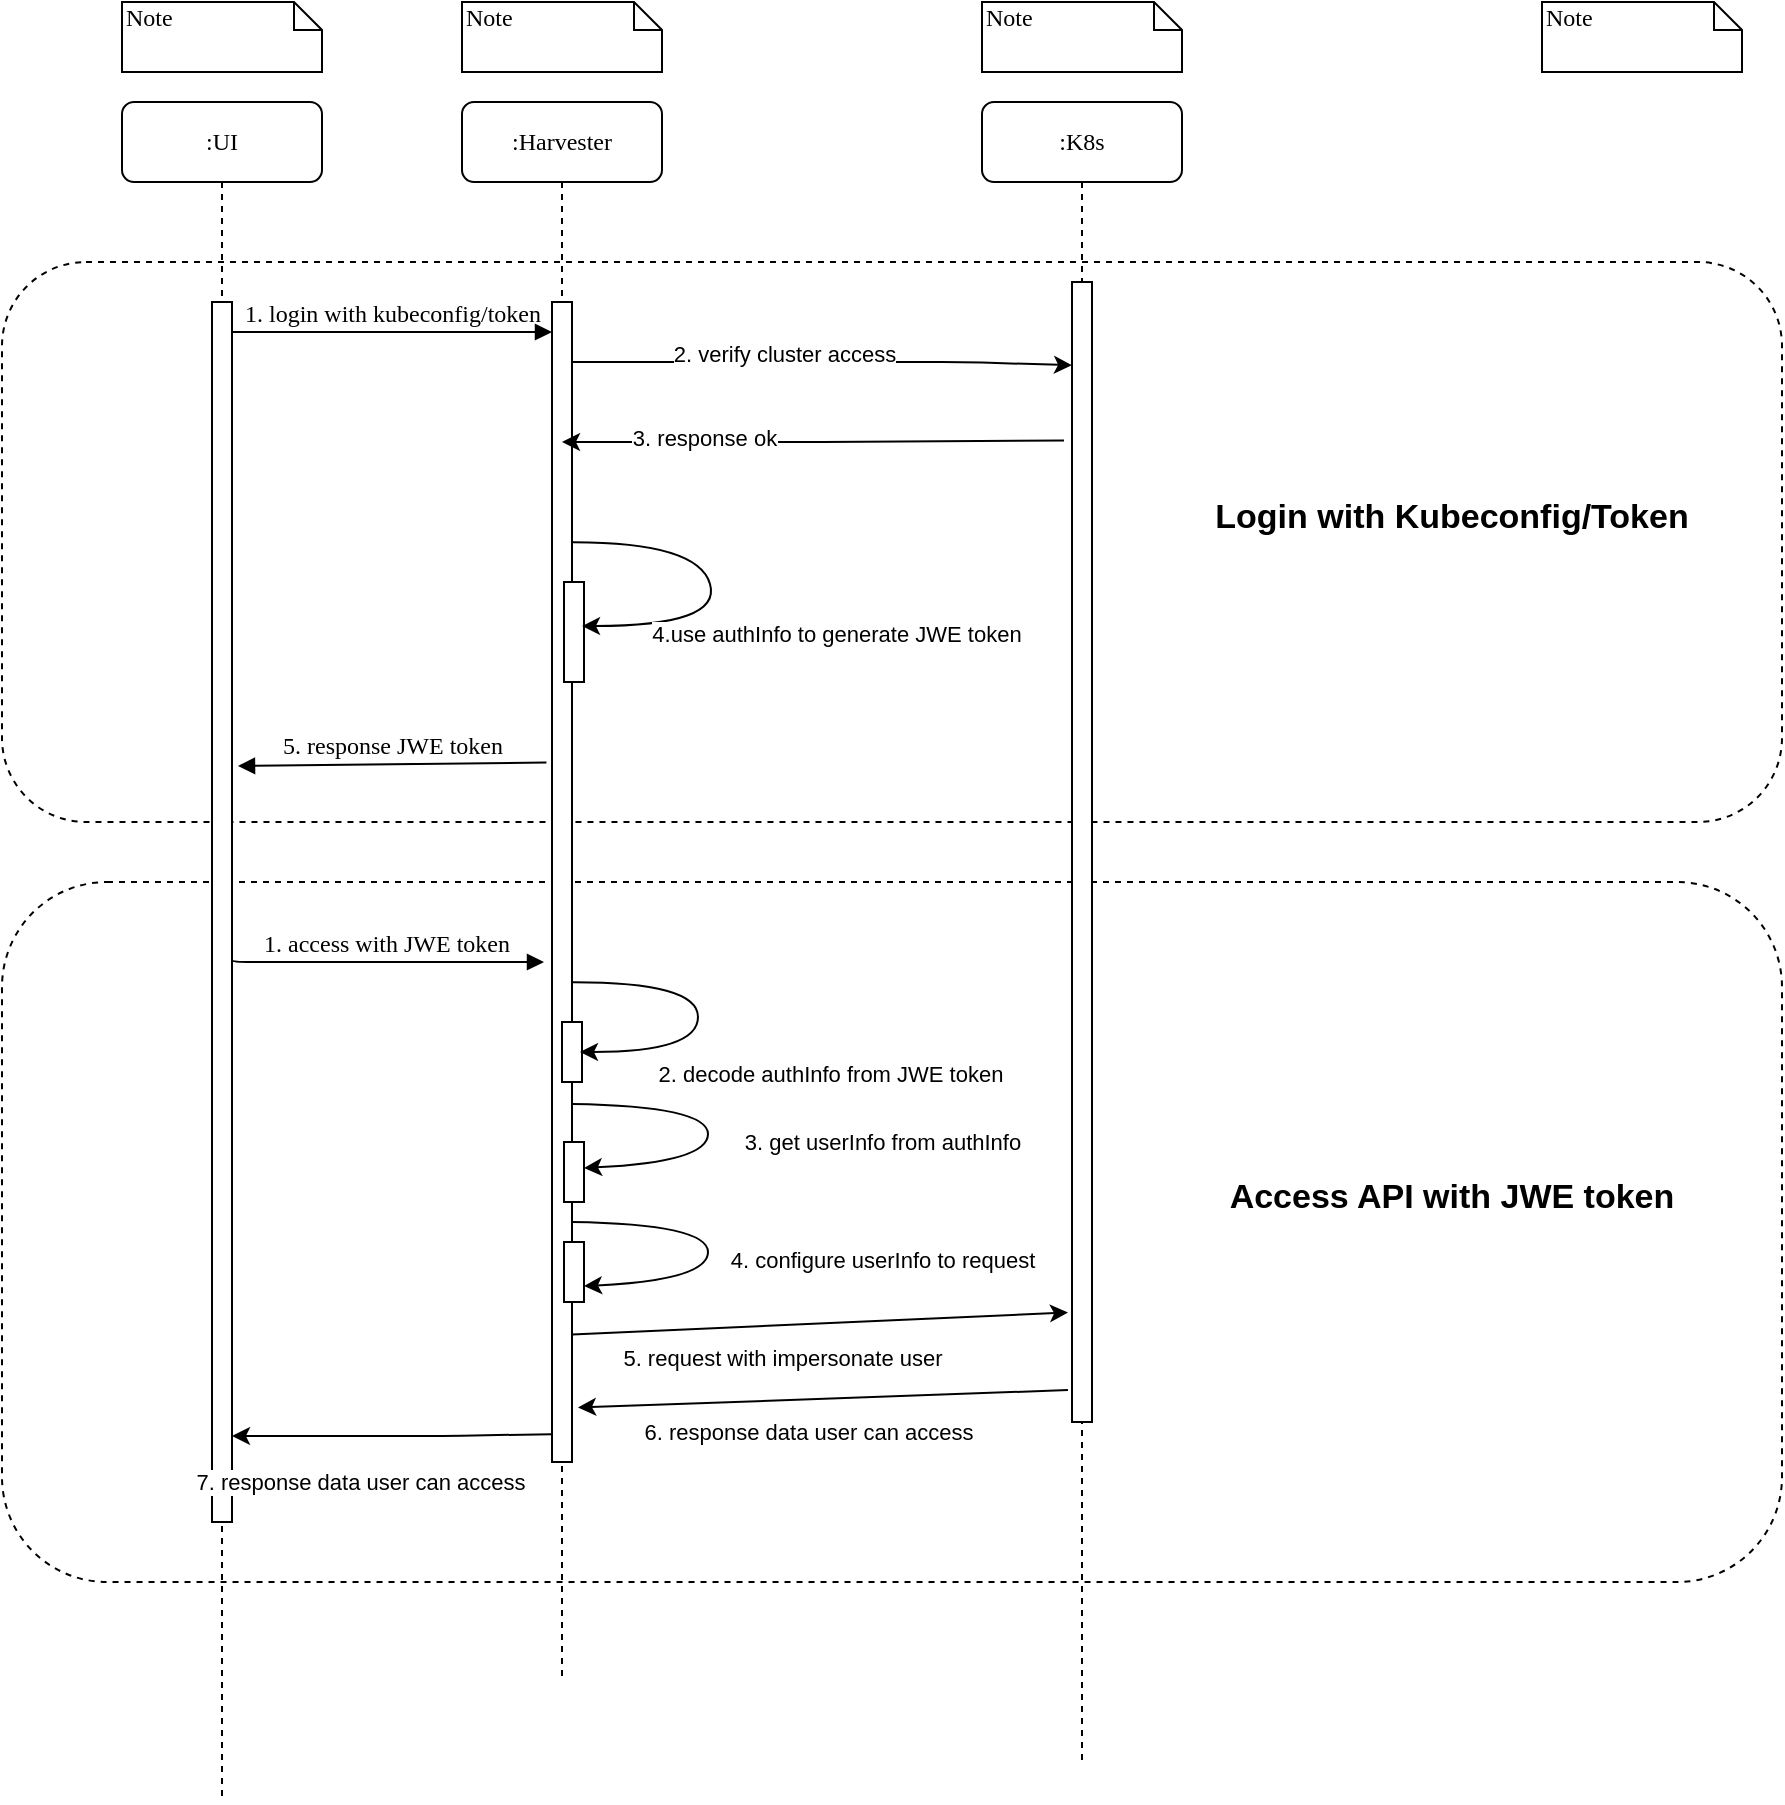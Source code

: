 <mxfile version="13.7.3" type="github">
  <diagram name="Page-1" id="13e1069c-82ec-6db2-03f1-153e76fe0fe0">
    <mxGraphModel dx="1213" dy="679" grid="1" gridSize="10" guides="1" tooltips="1" connect="1" arrows="1" fold="1" page="1" pageScale="1" pageWidth="1100" pageHeight="850" background="#ffffff" math="0" shadow="0">
      <root>
        <mxCell id="0" />
        <mxCell id="1" parent="0" />
        <mxCell id="XttoN6E2yqydup3tI62v-33" value="" style="rounded=1;whiteSpace=wrap;html=1;dashed=1;" vertex="1" parent="1">
          <mxGeometry x="40" y="160" width="890" height="280" as="geometry" />
        </mxCell>
        <mxCell id="XttoN6E2yqydup3tI62v-30" value="" style="rounded=1;whiteSpace=wrap;html=1;dashed=1;" vertex="1" parent="1">
          <mxGeometry x="40" y="470" width="890" height="350" as="geometry" />
        </mxCell>
        <mxCell id="7baba1c4bc27f4b0-2" value=":Harvester" style="shape=umlLifeline;perimeter=lifelinePerimeter;whiteSpace=wrap;html=1;container=1;collapsible=0;recursiveResize=0;outlineConnect=0;rounded=1;shadow=0;comic=0;labelBackgroundColor=none;strokeWidth=1;fontFamily=Verdana;fontSize=12;align=center;" parent="1" vertex="1">
          <mxGeometry x="270" y="80" width="100" height="790" as="geometry" />
        </mxCell>
        <mxCell id="7baba1c4bc27f4b0-10" value="" style="html=1;points=[];perimeter=orthogonalPerimeter;rounded=0;shadow=0;comic=0;labelBackgroundColor=none;strokeWidth=1;fontFamily=Verdana;fontSize=12;align=center;" parent="7baba1c4bc27f4b0-2" vertex="1">
          <mxGeometry x="45" y="100" width="10" height="580" as="geometry" />
        </mxCell>
        <mxCell id="XttoN6E2yqydup3tI62v-2" value="" style="html=1;points=[];perimeter=orthogonalPerimeter;rounded=0;shadow=0;comic=0;labelBackgroundColor=none;strokeWidth=1;fontFamily=Verdana;fontSize=12;align=center;" vertex="1" parent="7baba1c4bc27f4b0-2">
          <mxGeometry x="51" y="240" width="10" height="50" as="geometry" />
        </mxCell>
        <mxCell id="XttoN6E2yqydup3tI62v-20" value="" style="html=1;points=[];perimeter=orthogonalPerimeter;rounded=0;shadow=0;comic=0;labelBackgroundColor=none;strokeWidth=1;fontFamily=Verdana;fontSize=12;align=center;" vertex="1" parent="7baba1c4bc27f4b0-2">
          <mxGeometry x="51" y="570" width="10" height="30" as="geometry" />
        </mxCell>
        <mxCell id="XttoN6E2yqydup3tI62v-17" value="" style="html=1;points=[];perimeter=orthogonalPerimeter;rounded=0;shadow=0;comic=0;labelBackgroundColor=none;strokeWidth=1;fontFamily=Verdana;fontSize=12;align=center;" vertex="1" parent="7baba1c4bc27f4b0-2">
          <mxGeometry x="51" y="520" width="10" height="30" as="geometry" />
        </mxCell>
        <mxCell id="7baba1c4bc27f4b0-3" value=":K8s" style="shape=umlLifeline;perimeter=lifelinePerimeter;whiteSpace=wrap;html=1;container=1;collapsible=0;recursiveResize=0;outlineConnect=0;rounded=1;shadow=0;comic=0;labelBackgroundColor=none;strokeWidth=1;fontFamily=Verdana;fontSize=12;align=center;" parent="1" vertex="1">
          <mxGeometry x="530" y="80" width="100" height="830" as="geometry" />
        </mxCell>
        <mxCell id="7baba1c4bc27f4b0-13" value="" style="html=1;points=[];perimeter=orthogonalPerimeter;rounded=0;shadow=0;comic=0;labelBackgroundColor=none;strokeWidth=1;fontFamily=Verdana;fontSize=12;align=center;" parent="7baba1c4bc27f4b0-3" vertex="1">
          <mxGeometry x="45" y="90" width="10" height="570" as="geometry" />
        </mxCell>
        <mxCell id="7baba1c4bc27f4b0-8" value=":UI" style="shape=umlLifeline;perimeter=lifelinePerimeter;whiteSpace=wrap;html=1;container=1;collapsible=0;recursiveResize=0;outlineConnect=0;rounded=1;shadow=0;comic=0;labelBackgroundColor=none;strokeWidth=1;fontFamily=Verdana;fontSize=12;align=center;" parent="1" vertex="1">
          <mxGeometry x="100" y="80" width="100" height="850" as="geometry" />
        </mxCell>
        <mxCell id="7baba1c4bc27f4b0-9" value="" style="html=1;points=[];perimeter=orthogonalPerimeter;rounded=0;shadow=0;comic=0;labelBackgroundColor=none;strokeWidth=1;fontFamily=Verdana;fontSize=12;align=center;" parent="7baba1c4bc27f4b0-8" vertex="1">
          <mxGeometry x="45" y="100" width="10" height="610" as="geometry" />
        </mxCell>
        <mxCell id="7baba1c4bc27f4b0-23" value="5. response JWE token" style="html=1;verticalAlign=bottom;endArrow=block;labelBackgroundColor=none;fontFamily=Verdana;fontSize=12;exitX=-0.278;exitY=0.397;exitDx=0;exitDy=0;exitPerimeter=0;" parent="1" source="7baba1c4bc27f4b0-10" edge="1">
          <mxGeometry relative="1" as="geometry">
            <mxPoint x="310" y="412" as="sourcePoint" />
            <mxPoint x="158" y="412" as="targetPoint" />
          </mxGeometry>
        </mxCell>
        <mxCell id="7baba1c4bc27f4b0-11" value="1. login with kubeconfig/token" style="html=1;verticalAlign=bottom;endArrow=block;entryX=0;entryY=0;labelBackgroundColor=none;fontFamily=Verdana;fontSize=12;edgeStyle=elbowEdgeStyle;elbow=vertical;" parent="1" edge="1">
          <mxGeometry relative="1" as="geometry">
            <mxPoint x="155" y="195" as="sourcePoint" />
            <mxPoint x="315" y="195.0" as="targetPoint" />
          </mxGeometry>
        </mxCell>
        <mxCell id="7baba1c4bc27f4b0-40" value="Note" style="shape=note;whiteSpace=wrap;html=1;size=14;verticalAlign=top;align=left;spacingTop=-6;rounded=0;shadow=0;comic=0;labelBackgroundColor=none;strokeWidth=1;fontFamily=Verdana;fontSize=12" parent="1" vertex="1">
          <mxGeometry x="100" y="30" width="100" height="35" as="geometry" />
        </mxCell>
        <mxCell id="7baba1c4bc27f4b0-41" value="Note" style="shape=note;whiteSpace=wrap;html=1;size=14;verticalAlign=top;align=left;spacingTop=-6;rounded=0;shadow=0;comic=0;labelBackgroundColor=none;strokeWidth=1;fontFamily=Verdana;fontSize=12" parent="1" vertex="1">
          <mxGeometry x="270" y="30" width="100" height="35" as="geometry" />
        </mxCell>
        <mxCell id="7baba1c4bc27f4b0-42" value="Note" style="shape=note;whiteSpace=wrap;html=1;size=14;verticalAlign=top;align=left;spacingTop=-6;rounded=0;shadow=0;comic=0;labelBackgroundColor=none;strokeWidth=1;fontFamily=Verdana;fontSize=12" parent="1" vertex="1">
          <mxGeometry x="530" y="30" width="100" height="35" as="geometry" />
        </mxCell>
        <mxCell id="7baba1c4bc27f4b0-43" value="Note" style="shape=note;whiteSpace=wrap;html=1;size=14;verticalAlign=top;align=left;spacingTop=-6;rounded=0;shadow=0;comic=0;labelBackgroundColor=none;strokeWidth=1;fontFamily=Verdana;fontSize=12" parent="1" vertex="1">
          <mxGeometry x="810" y="30" width="100" height="35" as="geometry" />
        </mxCell>
        <mxCell id="XttoN6E2yqydup3tI62v-7" value="" style="endArrow=classic;html=1;entryX=0;entryY=0.073;entryDx=0;entryDy=0;entryPerimeter=0;" edge="1" parent="1" source="7baba1c4bc27f4b0-10" target="7baba1c4bc27f4b0-13">
          <mxGeometry width="50" height="50" relative="1" as="geometry">
            <mxPoint x="330" y="210" as="sourcePoint" />
            <mxPoint x="570" y="210" as="targetPoint" />
            <Array as="points">
              <mxPoint x="520" y="210" />
            </Array>
          </mxGeometry>
        </mxCell>
        <mxCell id="XttoN6E2yqydup3tI62v-8" value="2. verify cluster access" style="edgeLabel;html=1;align=center;verticalAlign=middle;resizable=0;points=[];" vertex="1" connectable="0" parent="XttoN6E2yqydup3tI62v-7">
          <mxGeometry x="-0.484" y="4" relative="1" as="geometry">
            <mxPoint x="41" as="offset" />
          </mxGeometry>
        </mxCell>
        <mxCell id="XttoN6E2yqydup3tI62v-9" value="" style="endArrow=classic;html=1;exitX=-0.4;exitY=0.139;exitDx=0;exitDy=0;exitPerimeter=0;" edge="1" parent="1" source="7baba1c4bc27f4b0-13" target="7baba1c4bc27f4b0-2">
          <mxGeometry width="50" height="50" relative="1" as="geometry">
            <mxPoint x="560" y="250" as="sourcePoint" />
            <mxPoint x="350" y="314" as="targetPoint" />
            <Array as="points">
              <mxPoint x="460" y="250" />
            </Array>
          </mxGeometry>
        </mxCell>
        <mxCell id="XttoN6E2yqydup3tI62v-10" value="3. response ok" style="edgeLabel;html=1;align=center;verticalAlign=middle;resizable=0;points=[];" vertex="1" connectable="0" parent="XttoN6E2yqydup3tI62v-9">
          <mxGeometry x="0.433" y="-2" relative="1" as="geometry">
            <mxPoint as="offset" />
          </mxGeometry>
        </mxCell>
        <mxCell id="XttoN6E2yqydup3tI62v-3" value="" style="curved=1;endArrow=classic;html=1;exitX=1.2;exitY=0.095;exitDx=0;exitDy=0;exitPerimeter=0;entryX=1.1;entryY=0.217;entryDx=0;entryDy=0;entryPerimeter=0;" edge="1" parent="1">
          <mxGeometry width="50" height="50" relative="1" as="geometry">
            <mxPoint x="325" y="300.15" as="sourcePoint" />
            <mxPoint x="330" y="342.04" as="targetPoint" />
            <Array as="points">
              <mxPoint x="388" y="300" />
              <mxPoint x="400" y="342" />
            </Array>
          </mxGeometry>
        </mxCell>
        <mxCell id="XttoN6E2yqydup3tI62v-6" value="4.use authInfo to generate JWE token" style="edgeLabel;html=1;align=center;verticalAlign=middle;resizable=0;points=[];" vertex="1" connectable="0" parent="XttoN6E2yqydup3tI62v-3">
          <mxGeometry x="-0.649" y="-1" relative="1" as="geometry">
            <mxPoint x="101.01" y="44.79" as="offset" />
          </mxGeometry>
        </mxCell>
        <mxCell id="XttoN6E2yqydup3tI62v-13" value="1. access with JWE token" style="html=1;verticalAlign=bottom;endArrow=block;labelBackgroundColor=none;fontFamily=Verdana;fontSize=12;edgeStyle=elbowEdgeStyle;elbow=vertical;entryX=-0.4;entryY=0.584;entryDx=0;entryDy=0;entryPerimeter=0;exitX=1;exitY=0.539;exitDx=0;exitDy=0;exitPerimeter=0;" edge="1" parent="1" source="7baba1c4bc27f4b0-9">
          <mxGeometry relative="1" as="geometry">
            <mxPoint x="180" y="510" as="sourcePoint" />
            <mxPoint x="311" y="509.88" as="targetPoint" />
            <Array as="points">
              <mxPoint x="230" y="510" />
            </Array>
          </mxGeometry>
        </mxCell>
        <mxCell id="XttoN6E2yqydup3tI62v-14" value="" style="html=1;points=[];perimeter=orthogonalPerimeter;rounded=0;shadow=0;comic=0;labelBackgroundColor=none;strokeWidth=1;fontFamily=Verdana;fontSize=12;align=center;" vertex="1" parent="1">
          <mxGeometry x="320" y="540" width="10" height="30" as="geometry" />
        </mxCell>
        <mxCell id="XttoN6E2yqydup3tI62v-15" value="" style="curved=1;endArrow=classic;html=1;exitX=1.2;exitY=0.095;exitDx=0;exitDy=0;exitPerimeter=0;entryX=0.9;entryY=0.5;entryDx=0;entryDy=0;entryPerimeter=0;" edge="1" parent="1" target="XttoN6E2yqydup3tI62v-14">
          <mxGeometry width="50" height="50" relative="1" as="geometry">
            <mxPoint x="325" y="520.15" as="sourcePoint" />
            <mxPoint x="330" y="562.04" as="targetPoint" />
            <Array as="points">
              <mxPoint x="388" y="520" />
              <mxPoint x="388" y="555" />
            </Array>
          </mxGeometry>
        </mxCell>
        <mxCell id="XttoN6E2yqydup3tI62v-16" value="2. decode authInfo from JWE token" style="edgeLabel;html=1;align=center;verticalAlign=middle;resizable=0;points=[];" vertex="1" connectable="0" parent="XttoN6E2yqydup3tI62v-15">
          <mxGeometry x="-0.649" y="-1" relative="1" as="geometry">
            <mxPoint x="101.01" y="44.79" as="offset" />
          </mxGeometry>
        </mxCell>
        <mxCell id="XttoN6E2yqydup3tI62v-18" value="" style="curved=1;endArrow=classic;html=1;entryX=1;entryY=0.433;entryDx=0;entryDy=0;entryPerimeter=0;exitX=1;exitY=0.735;exitDx=0;exitDy=0;exitPerimeter=0;" edge="1" parent="1" target="XttoN6E2yqydup3tI62v-17">
          <mxGeometry width="50" height="50" relative="1" as="geometry">
            <mxPoint x="325" y="580.95" as="sourcePoint" />
            <mxPoint x="335" y="624.04" as="targetPoint" />
            <Array as="points">
              <mxPoint x="393" y="582" />
              <mxPoint x="393" y="610" />
            </Array>
          </mxGeometry>
        </mxCell>
        <mxCell id="XttoN6E2yqydup3tI62v-19" value="3. get userInfo from authInfo" style="edgeLabel;html=1;align=center;verticalAlign=middle;resizable=0;points=[];" vertex="1" connectable="0" parent="XttoN6E2yqydup3tI62v-18">
          <mxGeometry x="-0.649" y="-1" relative="1" as="geometry">
            <mxPoint x="127.02" y="17.62" as="offset" />
          </mxGeometry>
        </mxCell>
        <mxCell id="XttoN6E2yqydup3tI62v-21" value="" style="curved=1;endArrow=classic;html=1;entryX=1;entryY=0.433;entryDx=0;entryDy=0;entryPerimeter=0;exitX=1;exitY=0.735;exitDx=0;exitDy=0;exitPerimeter=0;" edge="1" parent="1">
          <mxGeometry width="50" height="50" relative="1" as="geometry">
            <mxPoint x="325" y="640" as="sourcePoint" />
            <mxPoint x="331" y="672.04" as="targetPoint" />
            <Array as="points">
              <mxPoint x="393" y="641.05" />
              <mxPoint x="393" y="669.05" />
            </Array>
          </mxGeometry>
        </mxCell>
        <mxCell id="XttoN6E2yqydup3tI62v-22" value="4. configure userInfo to request" style="edgeLabel;html=1;align=center;verticalAlign=middle;resizable=0;points=[];" vertex="1" connectable="0" parent="XttoN6E2yqydup3tI62v-21">
          <mxGeometry x="-0.649" y="-1" relative="1" as="geometry">
            <mxPoint x="127.02" y="17.62" as="offset" />
          </mxGeometry>
        </mxCell>
        <mxCell id="XttoN6E2yqydup3tI62v-23" value="" style="endArrow=classic;html=1;exitX=1;exitY=0.89;exitDx=0;exitDy=0;exitPerimeter=0;entryX=-0.2;entryY=0.904;entryDx=0;entryDy=0;entryPerimeter=0;" edge="1" parent="1" source="7baba1c4bc27f4b0-10" target="7baba1c4bc27f4b0-13">
          <mxGeometry width="50" height="50" relative="1" as="geometry">
            <mxPoint x="400" y="700" as="sourcePoint" />
            <mxPoint x="450" y="650" as="targetPoint" />
          </mxGeometry>
        </mxCell>
        <mxCell id="XttoN6E2yqydup3tI62v-24" value="5. request with impersonate user" style="edgeLabel;html=1;align=center;verticalAlign=middle;resizable=0;points=[];" vertex="1" connectable="0" parent="XttoN6E2yqydup3tI62v-23">
          <mxGeometry x="-0.516" y="-2" relative="1" as="geometry">
            <mxPoint x="45" y="12.29" as="offset" />
          </mxGeometry>
        </mxCell>
        <mxCell id="XttoN6E2yqydup3tI62v-25" value="" style="endArrow=classic;html=1;exitX=-0.2;exitY=0.972;exitDx=0;exitDy=0;exitPerimeter=0;entryX=1.3;entryY=0.953;entryDx=0;entryDy=0;entryPerimeter=0;" edge="1" parent="1" source="7baba1c4bc27f4b0-13" target="7baba1c4bc27f4b0-10">
          <mxGeometry width="50" height="50" relative="1" as="geometry">
            <mxPoint x="400" y="700" as="sourcePoint" />
            <mxPoint x="450" y="650" as="targetPoint" />
          </mxGeometry>
        </mxCell>
        <mxCell id="XttoN6E2yqydup3tI62v-27" value="6. response data user can access" style="edgeLabel;html=1;align=center;verticalAlign=middle;resizable=0;points=[];" vertex="1" connectable="0" parent="XttoN6E2yqydup3tI62v-25">
          <mxGeometry x="0.454" y="-3" relative="1" as="geometry">
            <mxPoint x="48.02" y="17.72" as="offset" />
          </mxGeometry>
        </mxCell>
        <mxCell id="XttoN6E2yqydup3tI62v-28" value="" style="endArrow=classic;html=1;exitX=0;exitY=0.976;exitDx=0;exitDy=0;exitPerimeter=0;" edge="1" parent="1" source="7baba1c4bc27f4b0-10" target="7baba1c4bc27f4b0-9">
          <mxGeometry width="50" height="50" relative="1" as="geometry">
            <mxPoint x="310" y="747" as="sourcePoint" />
            <mxPoint x="170" y="747" as="targetPoint" />
            <Array as="points">
              <mxPoint x="260" y="747" />
            </Array>
          </mxGeometry>
        </mxCell>
        <mxCell id="XttoN6E2yqydup3tI62v-29" value="7. response data user can access" style="edgeLabel;html=1;align=center;verticalAlign=middle;resizable=0;points=[];" vertex="1" connectable="0" parent="XttoN6E2yqydup3tI62v-28">
          <mxGeometry x="0.685" y="1" relative="1" as="geometry">
            <mxPoint x="39" y="22" as="offset" />
          </mxGeometry>
        </mxCell>
        <mxCell id="XttoN6E2yqydup3tI62v-32" value="&lt;b&gt;&lt;font style=&quot;font-size: 17px&quot;&gt;Access API with JWE token&lt;/font&gt;&lt;/b&gt;" style="text;html=1;strokeColor=none;fillColor=none;align=center;verticalAlign=middle;whiteSpace=wrap;rounded=0;strokeWidth=2;" vertex="1" parent="1">
          <mxGeometry x="640" y="600" width="250" height="55" as="geometry" />
        </mxCell>
        <mxCell id="XttoN6E2yqydup3tI62v-35" value="&lt;b&gt;&lt;font style=&quot;font-size: 17px&quot;&gt;Login with Kubeconfig/Token&lt;/font&gt;&lt;/b&gt;" style="text;html=1;strokeColor=none;fillColor=none;align=center;verticalAlign=middle;whiteSpace=wrap;rounded=0;strokeWidth=2;" vertex="1" parent="1">
          <mxGeometry x="640" y="260" width="250" height="55" as="geometry" />
        </mxCell>
      </root>
    </mxGraphModel>
  </diagram>
</mxfile>
